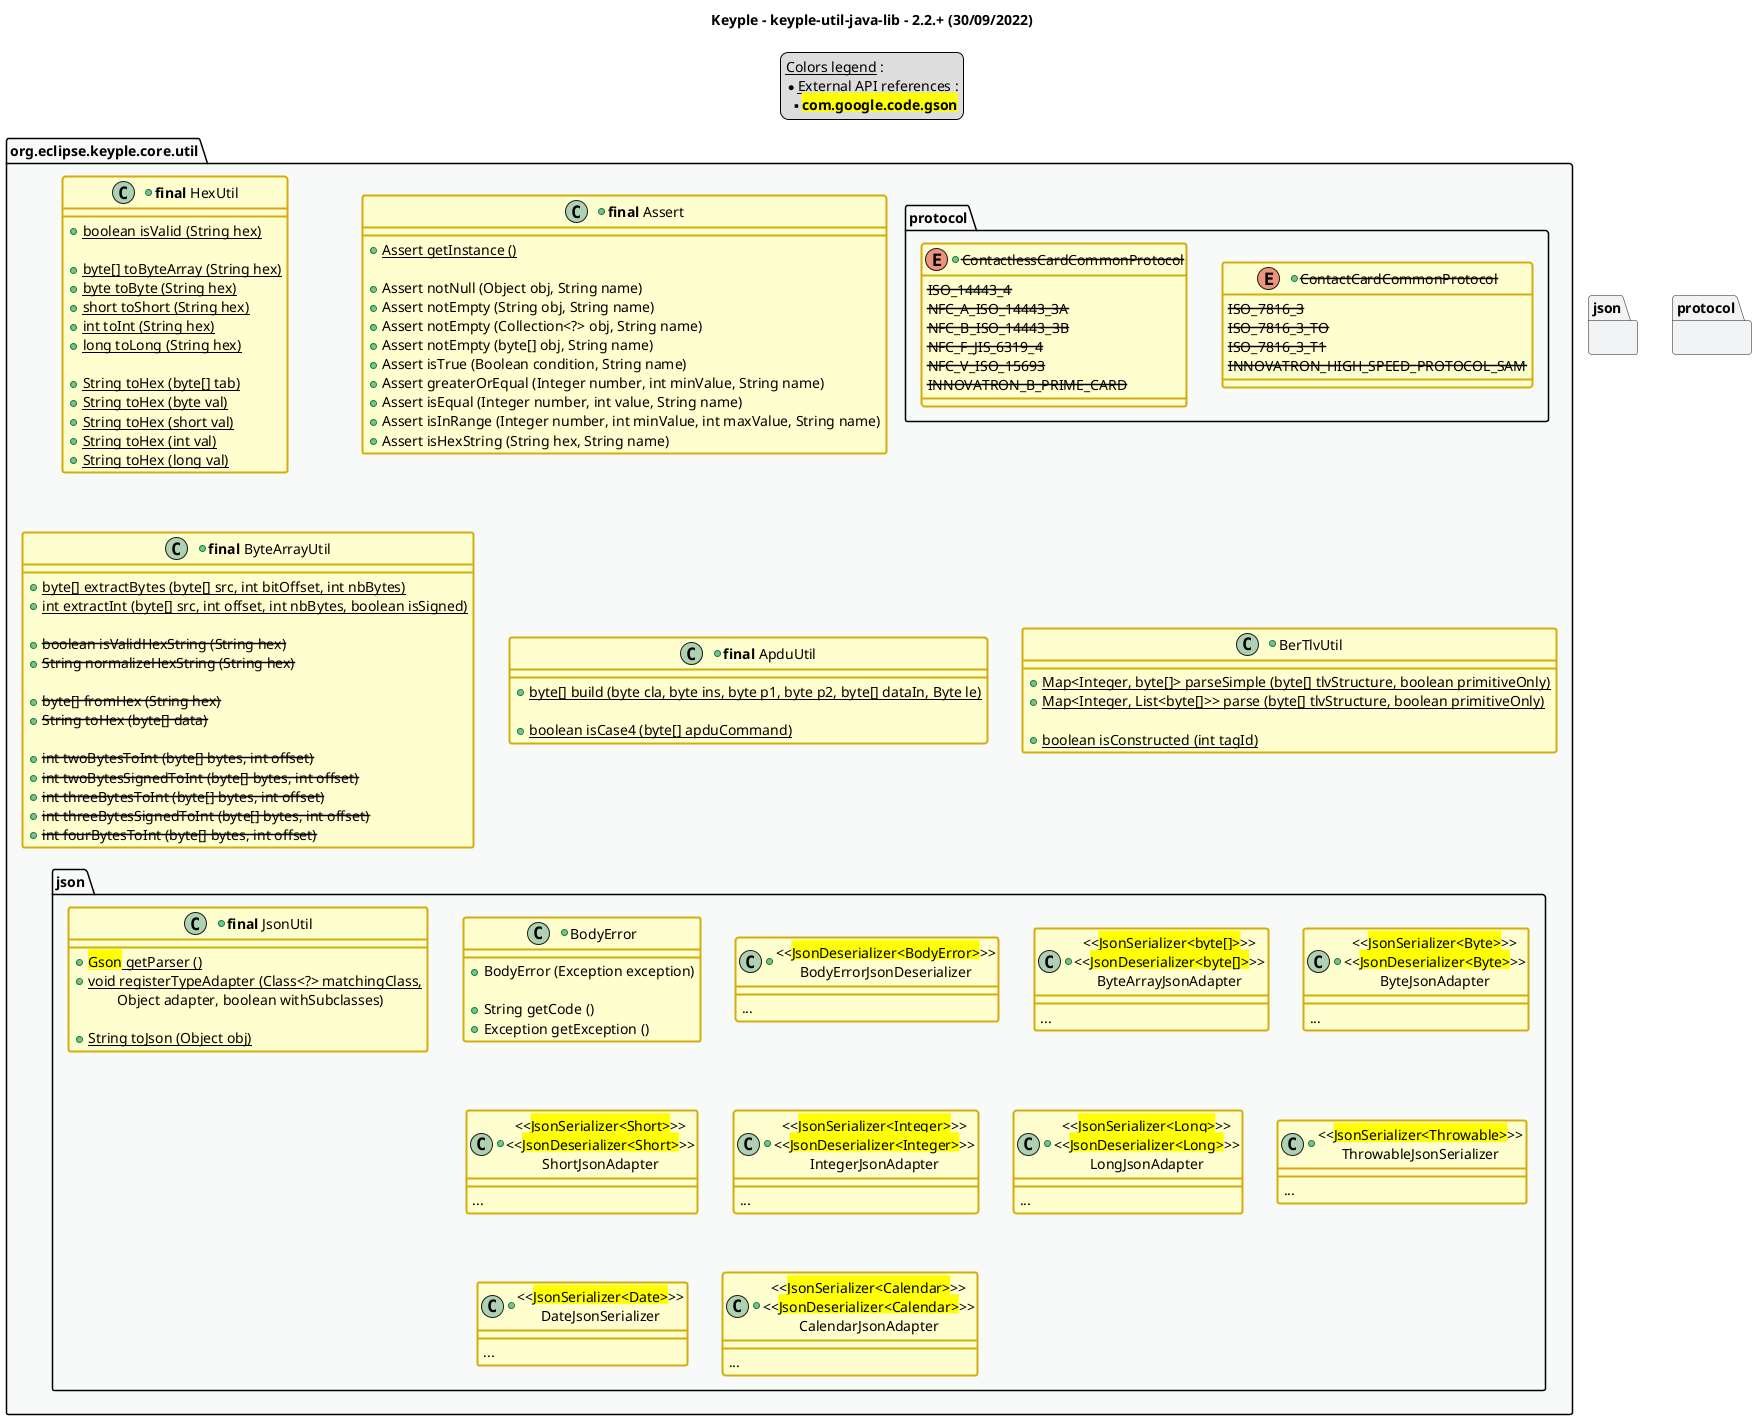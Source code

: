 @startuml
title
    Keyple - keyple-util-java-lib - 2.2.+ (30/09/2022)
end title

' == THEME ==

'Couleurs issues de : https://htmlcolorcodes.com/fr/tableau-de-couleur/tableau-de-couleur-design-plat/
!define C_GREY1 F8F9F9
!define C_GREY2 F2F3F4
!define C_GREY3 E5E7E9
!define C_GREY4 D7DBDD
!define C_GREY5 CACFD2
!define C_GREY6 BDC3C7
!define C_LINK 3498DB
!define C_USE 27AE60

' -- Styles that don't work with new version of plantuml --
skinparam stereotypeABorderColor #A9DCDF
skinparam stereotypeIBorderColor #B4A7E5
skinparam stereotypeCBorderColor #ADD1B2
skinparam stereotypeEBorderColor #EB93DF
' -- END --

skinparam ClassBorderThickness 2
skinparam ArrowThickness 2

' Yellow
skinparam ClassBackgroundColor #FEFECE
skinparam ClassBorderColor #D4AC0D
' Red
skinparam ClassBackgroundColor<<red>> #FDEDEC
skinparam ClassBorderColor<<red>> #E74C3C
hide <<red>> stereotype
' Purple
skinparam ClassBackgroundColor<<purple>> #F4ECF7
skinparam ClassBorderColor<<purple>> #8E44AD
hide <<purple>> stereotype
' blue
skinparam ClassBackgroundColor<<blue>> #EBF5FB
skinparam ClassBorderColor<<blue>> #3498DB
hide <<blue>> stereotype
' Green
skinparam ClassBackgroundColor<<green>> #E9F7EF
skinparam ClassBorderColor<<green>> #27AE60
hide <<green>> stereotype
' Grey
skinparam ClassBackgroundColor<<grey>> #EAECEE
skinparam ClassBorderColor<<grey>> #2C3E50
hide <<grey>> stereotype

' == CONTENT ==

legend top
    __Colors legend__ :
    * __External API references__ :
    ** <back:yellow>**com.google.code.gson**</back>
end legend

package "org.eclipse.keyple.core.util" as util {
    +class "**final** Assert" as Assert {
        +{static} Assert getInstance ()

        +Assert notNull (Object obj, String name)
        +Assert notEmpty (String obj, String name)
        +Assert notEmpty (Collection<?> obj, String name)
        +Assert notEmpty (byte[] obj, String name)
        +Assert isTrue (Boolean condition, String name)
        +Assert greaterOrEqual (Integer number, int minValue, String name)
        +Assert isEqual (Integer number, int value, String name)
        +Assert isInRange (Integer number, int minValue, int maxValue, String name)
        +Assert isHexString (String hex, String name)
    }
    +class "**final** ByteArrayUtil" as ByteArrayUtil {
        +{static} byte[] extractBytes (byte[] src, int bitOffset, int nbBytes)
        +{static} int extractInt (byte[] src, int offset, int nbBytes, boolean isSigned)

        +<s>boolean isValidHexString (String hex)
        +<s>String normalizeHexString (String hex)

        +<s>byte[] fromHex (String hex)
        +<s>String toHex (byte[] data)

        +<s>int twoBytesToInt (byte[] bytes, int offset)
        +<s>int twoBytesSignedToInt (byte[] bytes, int offset)
        +<s>int threeBytesToInt (byte[] bytes, int offset)
        +<s>int threeBytesSignedToInt (byte[] bytes, int offset)
        +<s>int fourBytesToInt (byte[] bytes, int offset)
    }
    +class "**final** HexUtil" as HexUtil {
        +{static} boolean isValid (String hex)

        +{static} byte[] toByteArray (String hex)
        +{static} byte toByte (String hex)
        +{static} short toShort (String hex)
        +{static} int toInt (String hex)
        +{static} long toLong (String hex)

        +{static} String toHex (byte[] tab)
        +{static} String toHex (byte val)
        +{static} String toHex (short val)
        +{static} String toHex (int val)
        +{static} String toHex (long val)
    }
    +class "**final** ApduUtil" as ApduUtil {
        +{static} byte[] build (byte cla, byte ins, byte p1, byte p2, byte[] dataIn, Byte le)

        +{static} boolean isCase4 (byte[] apduCommand)
    }
    +class BerTlvUtil {
        +{static} Map<Integer, byte[]> parseSimple (byte[] tlvStructure, boolean primitiveOnly)
        +{static} Map<Integer, List<byte[]>> parse (byte[] tlvStructure, boolean primitiveOnly)

        +{static} boolean isConstructed (int tagId)
    }
    package json {
        +class "**final** JsonUtil" as JsonUtil {
            +{static} <back:yellow>Gson</back> getParser ()
            +{static} void registerTypeAdapter (Class<?> matchingClass,
                \tObject adapter, boolean withSubclasses)

            +{static} String toJson (Object obj)
        }
        +class BodyError {
            +BodyError (Exception exception)

            +String getCode ()
            +Exception getException ()
        }
        +class "<<<back:yellow>JsonDeserializer<BodyError></back>>>\nBodyErrorJsonDeserializer" as BodyErrorJsonDeserializer {
            __
            ...
        }
        +class "<<<back:yellow>JsonSerializer<byte[]></back>>>\n<<<back:yellow>JsonDeserializer<byte[]></back>>>\nByteArrayJsonAdapter" as ByteArrayJsonAdapter {
            __
            ...
        }
        +class "<<<back:yellow>JsonSerializer<Byte></back>>>\n<<<back:yellow>JsonDeserializer<Byte></back>>>\nByteJsonAdapter" as ByteJsonAdapter {
            __
            ...
        }
        +class "<<<back:yellow>JsonSerializer<Short></back>>>\n<<<back:yellow>JsonDeserializer<Short></back>>>\nShortJsonAdapter" as ShortJsonAdapter {
            __
            ...
        }
        +class "<<<back:yellow>JsonSerializer<Integer></back>>>\n<<<back:yellow>JsonDeserializer<Integer></back>>>\nIntegerJsonAdapter" as IntegerJsonAdapter {
            __
            ...
        }
        +class "<<<back:yellow>JsonSerializer<Long></back>>>\n<<<back:yellow>JsonDeserializer<Long></back>>>\nLongJsonAdapter" as LongJsonAdapter {
            __
            ...
        }
        +class "<<<back:yellow>JsonSerializer<Throwable></back>>>\nThrowableJsonSerializer" as ThrowableJsonSerializer {
            __
            ...
        }
        +class "<<<back:yellow>JsonSerializer<Date></back>>>\nDateJsonSerializer" as DateJsonSerializer {
            __
            ...
        }
        +class "<<<back:yellow>JsonSerializer<Calendar></back>>>\n<<<back:yellow>JsonDeserializer<Calendar></back>>>\nCalendarJsonAdapter" as CalendarJsonAdapter {
            __
            ...
        }
    }
    package protocol {
        +enum "<s>ContactCardCommonProtocol</s>" as ContactCardCommonProtocol {
            <s>ISO_7816_3
            <s>ISO_7816_3_TO
            <s>ISO_7816_3_T1
            <s>INNOVATRON_HIGH_SPEED_PROTOCOL_SAM
        }
        +enum "<s>ContactlessCardCommonProtocol</s>" as ContactlessCardCommonProtocol {
            <s>ISO_14443_4
            <s>NFC_A_ISO_14443_3A
            <s>NFC_B_ISO_14443_3B
            <s>NFC_F_JIS_6319_4
            <s>NFC_V_ISO_15693
            <s>INNOVATRON_B_PRIME_CARD
        }
    }
}

' Associations

' == LAYOUT ==

ByteArrayUtil -[hidden]- JsonUtil

Assert -[hidden]- ByteArrayUtil
Assert -[hidden]- ApduUtil
Assert -[hidden]- BerTlvUtil

' == STYLE ==

package util #C_GREY1 {}
package json #C_GREY2 {}
package protocol #C_GREY2 {}

@enduml